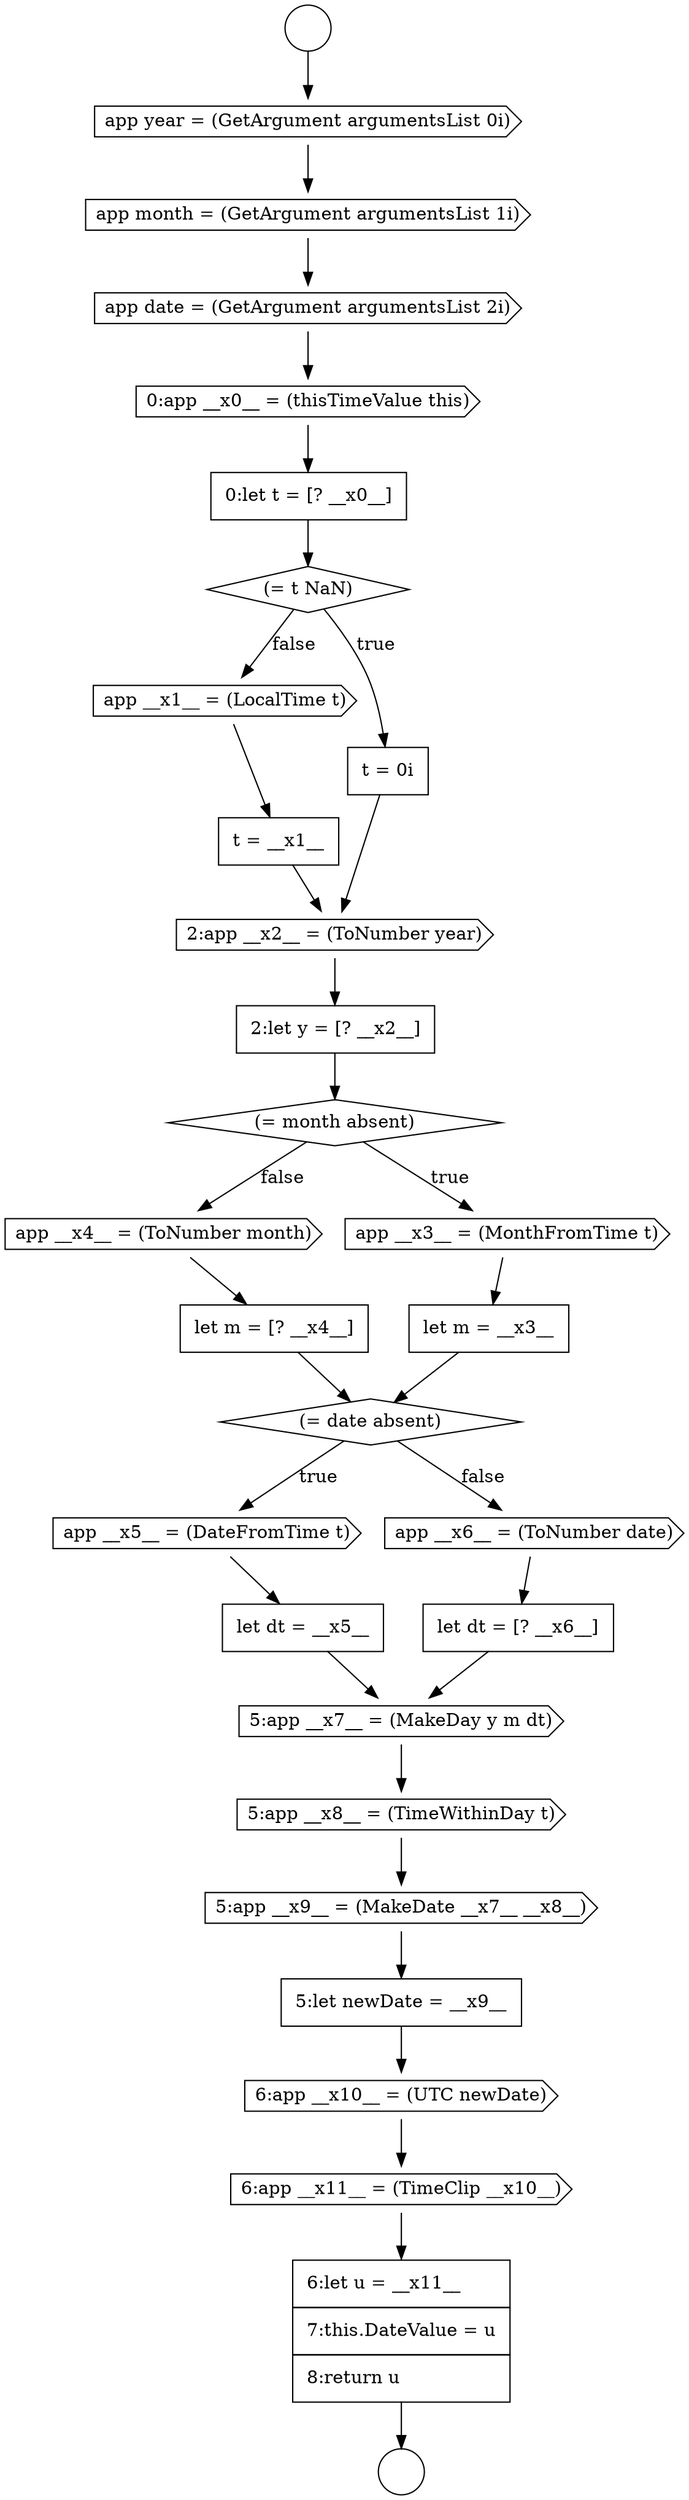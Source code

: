 digraph {
  node13740 [shape=cds, label=<<font color="black">app __x1__ = (LocalTime t)</font>> color="black" fillcolor="white" style=filled]
  node13751 [shape=none, margin=0, label=<<font color="black">
    <table border="0" cellborder="1" cellspacing="0" cellpadding="10">
      <tr><td align="left">let dt = __x5__</td></tr>
    </table>
  </font>> color="black" fillcolor="white" style=filled]
  node13732 [shape=circle label=" " color="black" fillcolor="white" style=filled]
  node13754 [shape=cds, label=<<font color="black">5:app __x7__ = (MakeDay y m dt)</font>> color="black" fillcolor="white" style=filled]
  node13744 [shape=diamond, label=<<font color="black">(= month absent)</font>> color="black" fillcolor="white" style=filled]
  node13757 [shape=none, margin=0, label=<<font color="black">
    <table border="0" cellborder="1" cellspacing="0" cellpadding="10">
      <tr><td align="left">5:let newDate = __x9__</td></tr>
    </table>
  </font>> color="black" fillcolor="white" style=filled]
  node13746 [shape=none, margin=0, label=<<font color="black">
    <table border="0" cellborder="1" cellspacing="0" cellpadding="10">
      <tr><td align="left">let m = __x3__</td></tr>
    </table>
  </font>> color="black" fillcolor="white" style=filled]
  node13731 [shape=circle label=" " color="black" fillcolor="white" style=filled]
  node13749 [shape=diamond, label=<<font color="black">(= date absent)</font>> color="black" fillcolor="white" style=filled]
  node13734 [shape=cds, label=<<font color="black">app month = (GetArgument argumentsList 1i)</font>> color="black" fillcolor="white" style=filled]
  node13737 [shape=none, margin=0, label=<<font color="black">
    <table border="0" cellborder="1" cellspacing="0" cellpadding="10">
      <tr><td align="left">0:let t = [? __x0__]</td></tr>
    </table>
  </font>> color="black" fillcolor="white" style=filled]
  node13759 [shape=cds, label=<<font color="black">6:app __x11__ = (TimeClip __x10__)</font>> color="black" fillcolor="white" style=filled]
  node13742 [shape=cds, label=<<font color="black">2:app __x2__ = (ToNumber year)</font>> color="black" fillcolor="white" style=filled]
  node13738 [shape=diamond, label=<<font color="black">(= t NaN)</font>> color="black" fillcolor="white" style=filled]
  node13736 [shape=cds, label=<<font color="black">0:app __x0__ = (thisTimeValue this)</font>> color="black" fillcolor="white" style=filled]
  node13747 [shape=cds, label=<<font color="black">app __x4__ = (ToNumber month)</font>> color="black" fillcolor="white" style=filled]
  node13750 [shape=cds, label=<<font color="black">app __x5__ = (DateFromTime t)</font>> color="black" fillcolor="white" style=filled]
  node13735 [shape=cds, label=<<font color="black">app date = (GetArgument argumentsList 2i)</font>> color="black" fillcolor="white" style=filled]
  node13758 [shape=cds, label=<<font color="black">6:app __x10__ = (UTC newDate)</font>> color="black" fillcolor="white" style=filled]
  node13741 [shape=none, margin=0, label=<<font color="black">
    <table border="0" cellborder="1" cellspacing="0" cellpadding="10">
      <tr><td align="left">t = __x1__</td></tr>
    </table>
  </font>> color="black" fillcolor="white" style=filled]
  node13745 [shape=cds, label=<<font color="black">app __x3__ = (MonthFromTime t)</font>> color="black" fillcolor="white" style=filled]
  node13755 [shape=cds, label=<<font color="black">5:app __x8__ = (TimeWithinDay t)</font>> color="black" fillcolor="white" style=filled]
  node13756 [shape=cds, label=<<font color="black">5:app __x9__ = (MakeDate __x7__ __x8__)</font>> color="black" fillcolor="white" style=filled]
  node13739 [shape=none, margin=0, label=<<font color="black">
    <table border="0" cellborder="1" cellspacing="0" cellpadding="10">
      <tr><td align="left">t = 0i</td></tr>
    </table>
  </font>> color="black" fillcolor="white" style=filled]
  node13752 [shape=cds, label=<<font color="black">app __x6__ = (ToNumber date)</font>> color="black" fillcolor="white" style=filled]
  node13733 [shape=cds, label=<<font color="black">app year = (GetArgument argumentsList 0i)</font>> color="black" fillcolor="white" style=filled]
  node13753 [shape=none, margin=0, label=<<font color="black">
    <table border="0" cellborder="1" cellspacing="0" cellpadding="10">
      <tr><td align="left">let dt = [? __x6__]</td></tr>
    </table>
  </font>> color="black" fillcolor="white" style=filled]
  node13748 [shape=none, margin=0, label=<<font color="black">
    <table border="0" cellborder="1" cellspacing="0" cellpadding="10">
      <tr><td align="left">let m = [? __x4__]</td></tr>
    </table>
  </font>> color="black" fillcolor="white" style=filled]
  node13760 [shape=none, margin=0, label=<<font color="black">
    <table border="0" cellborder="1" cellspacing="0" cellpadding="10">
      <tr><td align="left">6:let u = __x11__</td></tr>
      <tr><td align="left">7:this.DateValue = u</td></tr>
      <tr><td align="left">8:return u</td></tr>
    </table>
  </font>> color="black" fillcolor="white" style=filled]
  node13743 [shape=none, margin=0, label=<<font color="black">
    <table border="0" cellborder="1" cellspacing="0" cellpadding="10">
      <tr><td align="left">2:let y = [? __x2__]</td></tr>
    </table>
  </font>> color="black" fillcolor="white" style=filled]
  node13755 -> node13756 [ color="black"]
  node13742 -> node13743 [ color="black"]
  node13734 -> node13735 [ color="black"]
  node13747 -> node13748 [ color="black"]
  node13753 -> node13754 [ color="black"]
  node13754 -> node13755 [ color="black"]
  node13760 -> node13732 [ color="black"]
  node13740 -> node13741 [ color="black"]
  node13735 -> node13736 [ color="black"]
  node13750 -> node13751 [ color="black"]
  node13733 -> node13734 [ color="black"]
  node13737 -> node13738 [ color="black"]
  node13738 -> node13739 [label=<<font color="black">true</font>> color="black"]
  node13738 -> node13740 [label=<<font color="black">false</font>> color="black"]
  node13749 -> node13750 [label=<<font color="black">true</font>> color="black"]
  node13749 -> node13752 [label=<<font color="black">false</font>> color="black"]
  node13731 -> node13733 [ color="black"]
  node13748 -> node13749 [ color="black"]
  node13751 -> node13754 [ color="black"]
  node13741 -> node13742 [ color="black"]
  node13736 -> node13737 [ color="black"]
  node13743 -> node13744 [ color="black"]
  node13745 -> node13746 [ color="black"]
  node13759 -> node13760 [ color="black"]
  node13744 -> node13745 [label=<<font color="black">true</font>> color="black"]
  node13744 -> node13747 [label=<<font color="black">false</font>> color="black"]
  node13746 -> node13749 [ color="black"]
  node13756 -> node13757 [ color="black"]
  node13757 -> node13758 [ color="black"]
  node13758 -> node13759 [ color="black"]
  node13752 -> node13753 [ color="black"]
  node13739 -> node13742 [ color="black"]
}
